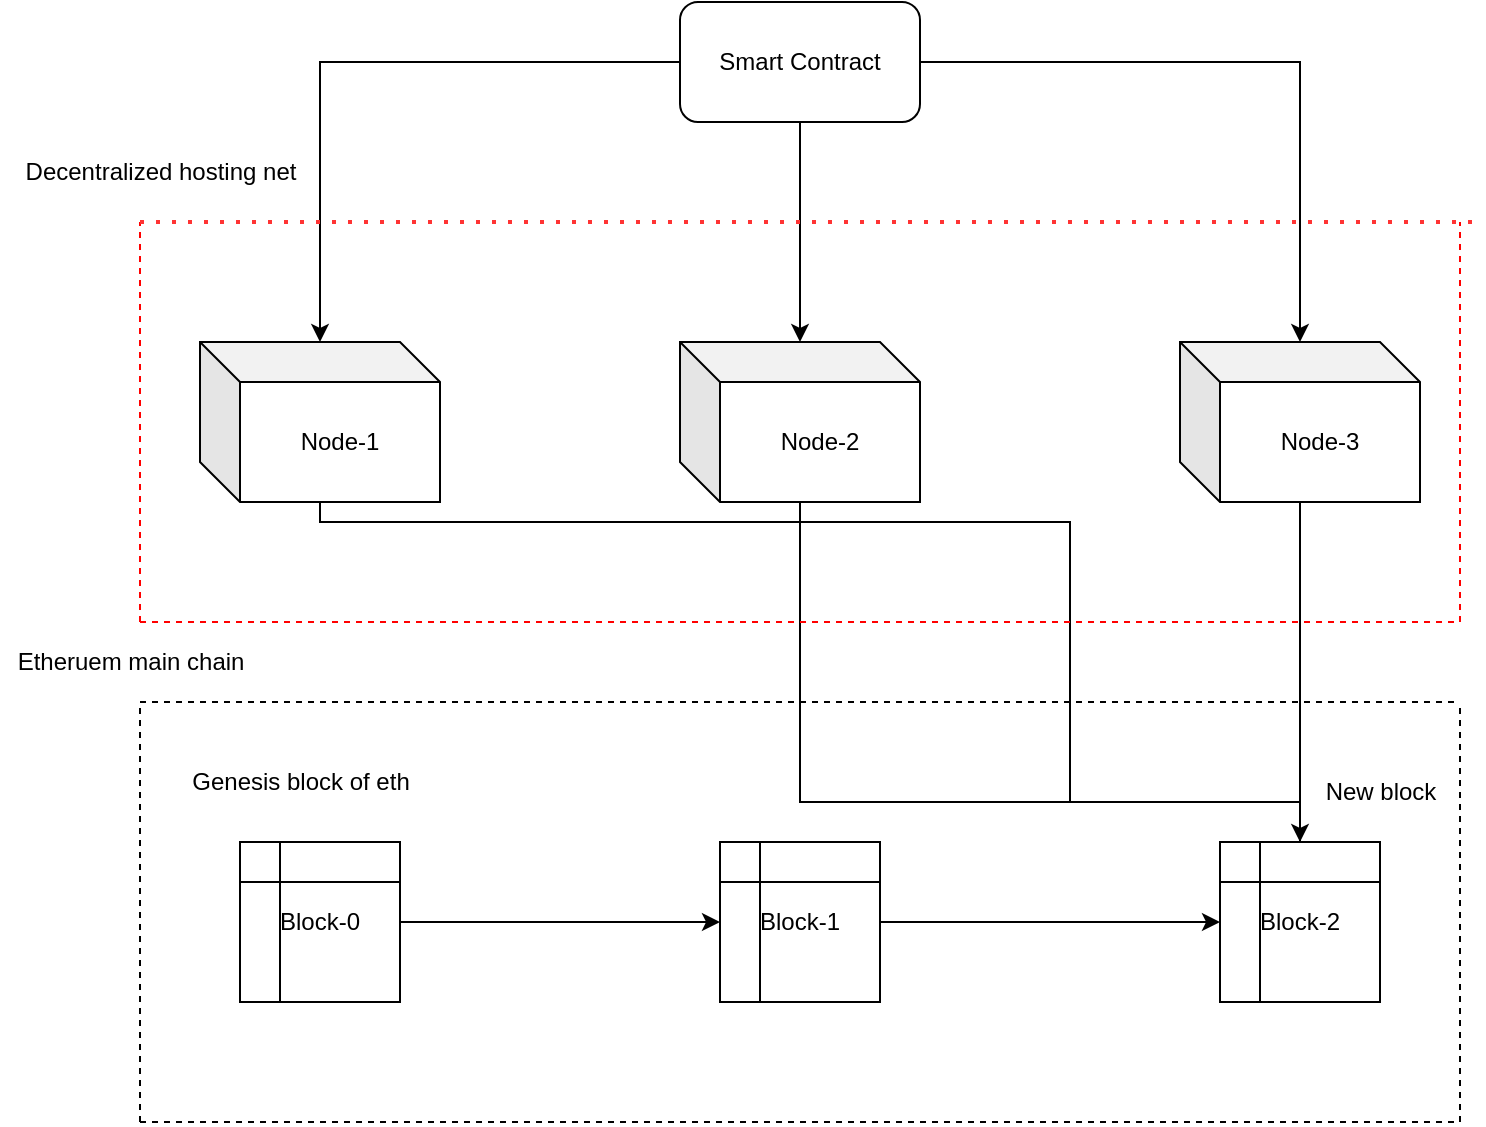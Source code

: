 <mxfile version="20.1.2" type="github"><diagram id="mA41gJ9Tcd6U1FJD2Ue1" name="Page-1"><mxGraphModel dx="1217" dy="503" grid="1" gridSize="10" guides="1" tooltips="1" connect="1" arrows="1" fold="1" page="1" pageScale="1" pageWidth="850" pageHeight="1100" math="0" shadow="0"><root><mxCell id="0"/><mxCell id="1" parent="0"/><mxCell id="Bm8B5ybgvYb_ZH_wa3XL-6" style="edgeStyle=orthogonalEdgeStyle;rounded=0;orthogonalLoop=1;jettySize=auto;html=1;" edge="1" parent="1" source="Bm8B5ybgvYb_ZH_wa3XL-2" target="Bm8B5ybgvYb_ZH_wa3XL-3"><mxGeometry relative="1" as="geometry"/></mxCell><mxCell id="Bm8B5ybgvYb_ZH_wa3XL-7" value="" style="edgeStyle=orthogonalEdgeStyle;rounded=0;orthogonalLoop=1;jettySize=auto;html=1;" edge="1" parent="1" source="Bm8B5ybgvYb_ZH_wa3XL-2" target="Bm8B5ybgvYb_ZH_wa3XL-4"><mxGeometry relative="1" as="geometry"/></mxCell><mxCell id="Bm8B5ybgvYb_ZH_wa3XL-8" style="edgeStyle=orthogonalEdgeStyle;rounded=0;orthogonalLoop=1;jettySize=auto;html=1;" edge="1" parent="1" source="Bm8B5ybgvYb_ZH_wa3XL-2" target="Bm8B5ybgvYb_ZH_wa3XL-5"><mxGeometry relative="1" as="geometry"/></mxCell><mxCell id="Bm8B5ybgvYb_ZH_wa3XL-2" value="Smart Contract" style="rounded=1;whiteSpace=wrap;html=1;" vertex="1" parent="1"><mxGeometry x="350" y="100" width="120" height="60" as="geometry"/></mxCell><mxCell id="Bm8B5ybgvYb_ZH_wa3XL-26" style="edgeStyle=orthogonalEdgeStyle;rounded=0;orthogonalLoop=1;jettySize=auto;html=1;entryX=0;entryY=0.5;entryDx=0;entryDy=0;" edge="1" parent="1" source="Bm8B5ybgvYb_ZH_wa3XL-3" target="Bm8B5ybgvYb_ZH_wa3XL-20"><mxGeometry relative="1" as="geometry"><Array as="points"><mxPoint x="170" y="360"/><mxPoint x="410" y="360"/><mxPoint x="410" y="500"/><mxPoint x="660" y="500"/><mxPoint x="660" y="560"/></Array></mxGeometry></mxCell><mxCell id="Bm8B5ybgvYb_ZH_wa3XL-3" value="Node-1" style="shape=cube;whiteSpace=wrap;html=1;boundedLbl=1;backgroundOutline=1;darkOpacity=0.05;darkOpacity2=0.1;" vertex="1" parent="1"><mxGeometry x="110" y="270" width="120" height="80" as="geometry"/></mxCell><mxCell id="Bm8B5ybgvYb_ZH_wa3XL-24" style="edgeStyle=orthogonalEdgeStyle;rounded=0;orthogonalLoop=1;jettySize=auto;html=1;entryX=0;entryY=0.25;entryDx=0;entryDy=0;" edge="1" parent="1" source="Bm8B5ybgvYb_ZH_wa3XL-4" target="Bm8B5ybgvYb_ZH_wa3XL-20"><mxGeometry relative="1" as="geometry"><Array as="points"><mxPoint x="410" y="360"/><mxPoint x="545" y="360"/><mxPoint x="545" y="500"/><mxPoint x="660" y="500"/><mxPoint x="660" y="540"/></Array></mxGeometry></mxCell><mxCell id="Bm8B5ybgvYb_ZH_wa3XL-4" value="Node-2" style="shape=cube;whiteSpace=wrap;html=1;boundedLbl=1;backgroundOutline=1;darkOpacity=0.05;darkOpacity2=0.1;" vertex="1" parent="1"><mxGeometry x="350" y="270" width="120" height="80" as="geometry"/></mxCell><mxCell id="Bm8B5ybgvYb_ZH_wa3XL-25" style="edgeStyle=orthogonalEdgeStyle;rounded=0;orthogonalLoop=1;jettySize=auto;html=1;entryX=0.5;entryY=0;entryDx=0;entryDy=0;" edge="1" parent="1" source="Bm8B5ybgvYb_ZH_wa3XL-5" target="Bm8B5ybgvYb_ZH_wa3XL-20"><mxGeometry relative="1" as="geometry"/></mxCell><mxCell id="Bm8B5ybgvYb_ZH_wa3XL-5" value="Node-3" style="shape=cube;whiteSpace=wrap;html=1;boundedLbl=1;backgroundOutline=1;darkOpacity=0.05;darkOpacity2=0.1;" vertex="1" parent="1"><mxGeometry x="600" y="270" width="120" height="80" as="geometry"/></mxCell><mxCell id="Bm8B5ybgvYb_ZH_wa3XL-10" value="" style="endArrow=none;dashed=1;html=1;rounded=0;strokeColor=#FF0000;" edge="1" parent="1"><mxGeometry width="50" height="50" relative="1" as="geometry"><mxPoint x="80" y="410" as="sourcePoint"/><mxPoint x="80" y="210" as="targetPoint"/></mxGeometry></mxCell><mxCell id="Bm8B5ybgvYb_ZH_wa3XL-11" value="" style="endArrow=none;dashed=1;html=1;dashPattern=1 3;strokeWidth=2;rounded=0;strokeColor=#FF3333;" edge="1" parent="1"><mxGeometry width="50" height="50" relative="1" as="geometry"><mxPoint x="80" y="210" as="sourcePoint"/><mxPoint x="750" y="210" as="targetPoint"/></mxGeometry></mxCell><mxCell id="Bm8B5ybgvYb_ZH_wa3XL-12" value="" style="endArrow=none;dashed=1;html=1;rounded=0;strokeColor=#FF0000;" edge="1" parent="1"><mxGeometry width="50" height="50" relative="1" as="geometry"><mxPoint x="740" y="410" as="sourcePoint"/><mxPoint x="740" y="210" as="targetPoint"/></mxGeometry></mxCell><mxCell id="Bm8B5ybgvYb_ZH_wa3XL-13" value="" style="endArrow=none;dashed=1;html=1;rounded=0;strokeColor=#FF0000;" edge="1" parent="1"><mxGeometry width="50" height="50" relative="1" as="geometry"><mxPoint x="80" y="410" as="sourcePoint"/><mxPoint x="740" y="410" as="targetPoint"/></mxGeometry></mxCell><mxCell id="Bm8B5ybgvYb_ZH_wa3XL-14" value="" style="endArrow=none;dashed=1;html=1;rounded=0;" edge="1" parent="1"><mxGeometry width="50" height="50" relative="1" as="geometry"><mxPoint x="80" y="660" as="sourcePoint"/><mxPoint x="80" y="450" as="targetPoint"/></mxGeometry></mxCell><mxCell id="Bm8B5ybgvYb_ZH_wa3XL-15" value="" style="endArrow=none;dashed=1;html=1;rounded=0;" edge="1" parent="1"><mxGeometry width="50" height="50" relative="1" as="geometry"><mxPoint x="80" y="450" as="sourcePoint"/><mxPoint x="740" y="450" as="targetPoint"/></mxGeometry></mxCell><mxCell id="Bm8B5ybgvYb_ZH_wa3XL-16" value="" style="endArrow=none;dashed=1;html=1;rounded=0;" edge="1" parent="1"><mxGeometry width="50" height="50" relative="1" as="geometry"><mxPoint x="740" y="660" as="sourcePoint"/><mxPoint x="740" y="450" as="targetPoint"/></mxGeometry></mxCell><mxCell id="Bm8B5ybgvYb_ZH_wa3XL-17" value="" style="endArrow=none;dashed=1;html=1;rounded=0;" edge="1" parent="1"><mxGeometry width="50" height="50" relative="1" as="geometry"><mxPoint x="80" y="660" as="sourcePoint"/><mxPoint x="740" y="660" as="targetPoint"/></mxGeometry></mxCell><mxCell id="Bm8B5ybgvYb_ZH_wa3XL-21" style="edgeStyle=orthogonalEdgeStyle;rounded=0;orthogonalLoop=1;jettySize=auto;html=1;entryX=0;entryY=0.5;entryDx=0;entryDy=0;" edge="1" parent="1" source="Bm8B5ybgvYb_ZH_wa3XL-18" target="Bm8B5ybgvYb_ZH_wa3XL-19"><mxGeometry relative="1" as="geometry"/></mxCell><mxCell id="Bm8B5ybgvYb_ZH_wa3XL-18" value="Block-0" style="shape=internalStorage;whiteSpace=wrap;html=1;backgroundOutline=1;" vertex="1" parent="1"><mxGeometry x="130" y="520" width="80" height="80" as="geometry"/></mxCell><mxCell id="Bm8B5ybgvYb_ZH_wa3XL-22" style="edgeStyle=orthogonalEdgeStyle;rounded=0;orthogonalLoop=1;jettySize=auto;html=1;entryX=0;entryY=0.5;entryDx=0;entryDy=0;" edge="1" parent="1" source="Bm8B5ybgvYb_ZH_wa3XL-19" target="Bm8B5ybgvYb_ZH_wa3XL-20"><mxGeometry relative="1" as="geometry"/></mxCell><mxCell id="Bm8B5ybgvYb_ZH_wa3XL-19" value="Block-1" style="shape=internalStorage;whiteSpace=wrap;html=1;backgroundOutline=1;" vertex="1" parent="1"><mxGeometry x="370" y="520" width="80" height="80" as="geometry"/></mxCell><mxCell id="Bm8B5ybgvYb_ZH_wa3XL-20" value="Block-2" style="shape=internalStorage;whiteSpace=wrap;html=1;backgroundOutline=1;" vertex="1" parent="1"><mxGeometry x="620" y="520" width="80" height="80" as="geometry"/></mxCell><mxCell id="Bm8B5ybgvYb_ZH_wa3XL-27" value="Decentralized hosting net" style="text;html=1;align=center;verticalAlign=middle;resizable=0;points=[];autosize=1;strokeColor=none;fillColor=none;" vertex="1" parent="1"><mxGeometry x="10" y="170" width="160" height="30" as="geometry"/></mxCell><mxCell id="Bm8B5ybgvYb_ZH_wa3XL-28" value="Etheruem main chain" style="text;html=1;align=center;verticalAlign=middle;resizable=0;points=[];autosize=1;strokeColor=none;fillColor=none;" vertex="1" parent="1"><mxGeometry x="10" y="415" width="130" height="30" as="geometry"/></mxCell><mxCell id="Bm8B5ybgvYb_ZH_wa3XL-29" value="Genesis block of eth" style="text;html=1;align=center;verticalAlign=middle;resizable=0;points=[];autosize=1;strokeColor=none;fillColor=none;" vertex="1" parent="1"><mxGeometry x="95" y="475" width="130" height="30" as="geometry"/></mxCell><mxCell id="Bm8B5ybgvYb_ZH_wa3XL-30" value="New block" style="text;html=1;align=center;verticalAlign=middle;resizable=0;points=[];autosize=1;strokeColor=none;fillColor=none;" vertex="1" parent="1"><mxGeometry x="660" y="480" width="80" height="30" as="geometry"/></mxCell></root></mxGraphModel></diagram></mxfile>